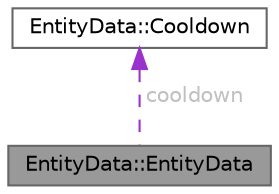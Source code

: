 digraph "EntityData::EntityData"
{
 // LATEX_PDF_SIZE
  bgcolor="transparent";
  edge [fontname=Helvetica,fontsize=10,labelfontname=Helvetica,labelfontsize=10];
  node [fontname=Helvetica,fontsize=10,shape=box,height=0.2,width=0.4];
  Node1 [id="Node000001",label="EntityData::EntityData",height=0.2,width=0.4,color="gray40", fillcolor="grey60", style="filled", fontcolor="black",tooltip=" "];
  Node2 -> Node1 [id="edge2_Node000001_Node000002",dir="back",color="darkorchid3",style="dashed",tooltip=" ",label=" cooldown",fontcolor="grey" ];
  Node2 [id="Node000002",label="EntityData::Cooldown",height=0.2,width=0.4,color="gray40", fillcolor="white", style="filled",URL="$struct_entity_data_1_1_cooldown.html",tooltip=" "];
}
